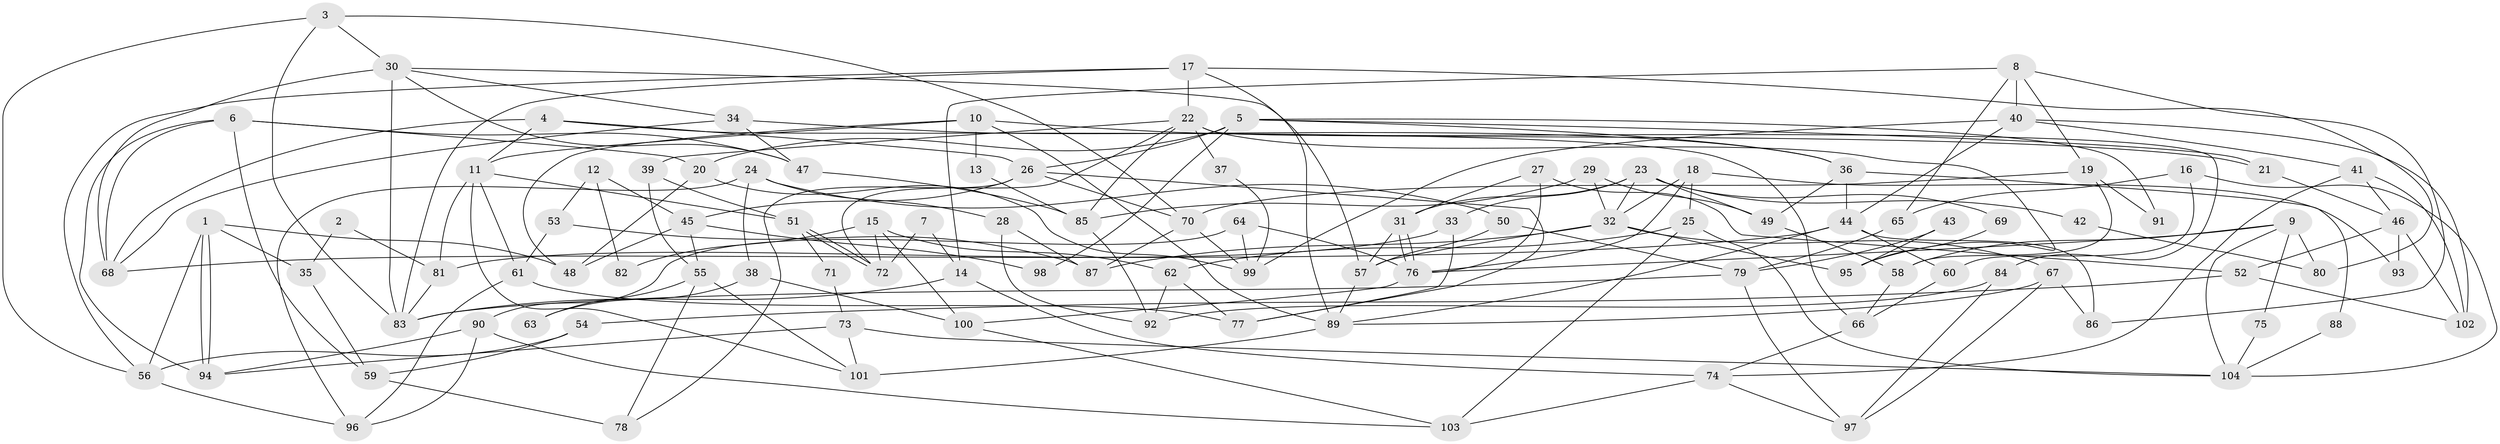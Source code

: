 // coarse degree distribution, {5: 0.14516129032258066, 2: 0.12903225806451613, 10: 0.016129032258064516, 6: 0.0967741935483871, 11: 0.03225806451612903, 9: 0.0967741935483871, 3: 0.20967741935483872, 4: 0.1774193548387097, 7: 0.06451612903225806, 8: 0.03225806451612903}
// Generated by graph-tools (version 1.1) at 2025/18/03/04/25 18:18:59]
// undirected, 104 vertices, 208 edges
graph export_dot {
graph [start="1"]
  node [color=gray90,style=filled];
  1;
  2;
  3;
  4;
  5;
  6;
  7;
  8;
  9;
  10;
  11;
  12;
  13;
  14;
  15;
  16;
  17;
  18;
  19;
  20;
  21;
  22;
  23;
  24;
  25;
  26;
  27;
  28;
  29;
  30;
  31;
  32;
  33;
  34;
  35;
  36;
  37;
  38;
  39;
  40;
  41;
  42;
  43;
  44;
  45;
  46;
  47;
  48;
  49;
  50;
  51;
  52;
  53;
  54;
  55;
  56;
  57;
  58;
  59;
  60;
  61;
  62;
  63;
  64;
  65;
  66;
  67;
  68;
  69;
  70;
  71;
  72;
  73;
  74;
  75;
  76;
  77;
  78;
  79;
  80;
  81;
  82;
  83;
  84;
  85;
  86;
  87;
  88;
  89;
  90;
  91;
  92;
  93;
  94;
  95;
  96;
  97;
  98;
  99;
  100;
  101;
  102;
  103;
  104;
  1 -- 48;
  1 -- 94;
  1 -- 94;
  1 -- 35;
  1 -- 56;
  2 -- 81;
  2 -- 35;
  3 -- 56;
  3 -- 70;
  3 -- 30;
  3 -- 83;
  4 -- 68;
  4 -- 26;
  4 -- 11;
  4 -- 66;
  5 -- 20;
  5 -- 26;
  5 -- 21;
  5 -- 36;
  5 -- 91;
  5 -- 98;
  6 -- 68;
  6 -- 94;
  6 -- 20;
  6 -- 47;
  6 -- 59;
  7 -- 14;
  7 -- 72;
  8 -- 14;
  8 -- 19;
  8 -- 40;
  8 -- 65;
  8 -- 86;
  9 -- 76;
  9 -- 58;
  9 -- 75;
  9 -- 80;
  9 -- 104;
  10 -- 11;
  10 -- 89;
  10 -- 13;
  10 -- 21;
  10 -- 48;
  11 -- 61;
  11 -- 51;
  11 -- 81;
  11 -- 101;
  12 -- 53;
  12 -- 45;
  12 -- 82;
  13 -- 85;
  14 -- 83;
  14 -- 74;
  15 -- 100;
  15 -- 72;
  15 -- 62;
  15 -- 82;
  16 -- 60;
  16 -- 65;
  16 -- 104;
  17 -- 83;
  17 -- 89;
  17 -- 22;
  17 -- 56;
  17 -- 80;
  18 -- 32;
  18 -- 76;
  18 -- 25;
  18 -- 93;
  19 -- 70;
  19 -- 58;
  19 -- 91;
  20 -- 99;
  20 -- 48;
  21 -- 46;
  22 -- 84;
  22 -- 37;
  22 -- 39;
  22 -- 72;
  22 -- 85;
  22 -- 95;
  23 -- 49;
  23 -- 31;
  23 -- 32;
  23 -- 33;
  23 -- 42;
  23 -- 69;
  24 -- 96;
  24 -- 50;
  24 -- 28;
  24 -- 38;
  25 -- 104;
  25 -- 62;
  25 -- 103;
  26 -- 77;
  26 -- 45;
  26 -- 70;
  26 -- 78;
  27 -- 52;
  27 -- 31;
  27 -- 76;
  28 -- 92;
  28 -- 87;
  29 -- 85;
  29 -- 32;
  29 -- 49;
  30 -- 47;
  30 -- 34;
  30 -- 57;
  30 -- 68;
  30 -- 83;
  31 -- 57;
  31 -- 76;
  31 -- 76;
  32 -- 67;
  32 -- 57;
  32 -- 87;
  32 -- 95;
  33 -- 81;
  33 -- 77;
  34 -- 36;
  34 -- 47;
  34 -- 68;
  35 -- 59;
  36 -- 44;
  36 -- 49;
  36 -- 88;
  37 -- 99;
  38 -- 100;
  38 -- 63;
  39 -- 51;
  39 -- 55;
  40 -- 44;
  40 -- 41;
  40 -- 99;
  40 -- 102;
  41 -- 102;
  41 -- 46;
  41 -- 74;
  42 -- 80;
  43 -- 95;
  43 -- 79;
  44 -- 89;
  44 -- 68;
  44 -- 60;
  44 -- 86;
  45 -- 55;
  45 -- 48;
  45 -- 98;
  46 -- 52;
  46 -- 93;
  46 -- 102;
  47 -- 85;
  49 -- 58;
  50 -- 79;
  50 -- 57;
  51 -- 72;
  51 -- 72;
  51 -- 71;
  52 -- 102;
  52 -- 54;
  53 -- 61;
  53 -- 87;
  54 -- 56;
  54 -- 59;
  55 -- 78;
  55 -- 63;
  55 -- 101;
  56 -- 96;
  57 -- 89;
  58 -- 66;
  59 -- 78;
  60 -- 66;
  61 -- 96;
  61 -- 77;
  62 -- 77;
  62 -- 92;
  64 -- 76;
  64 -- 99;
  64 -- 90;
  65 -- 79;
  66 -- 74;
  67 -- 86;
  67 -- 89;
  67 -- 97;
  69 -- 95;
  70 -- 87;
  70 -- 99;
  71 -- 73;
  73 -- 101;
  73 -- 104;
  73 -- 94;
  74 -- 103;
  74 -- 97;
  75 -- 104;
  76 -- 100;
  79 -- 97;
  79 -- 83;
  81 -- 83;
  84 -- 97;
  84 -- 92;
  85 -- 92;
  88 -- 104;
  89 -- 101;
  90 -- 94;
  90 -- 96;
  90 -- 103;
  100 -- 103;
}
